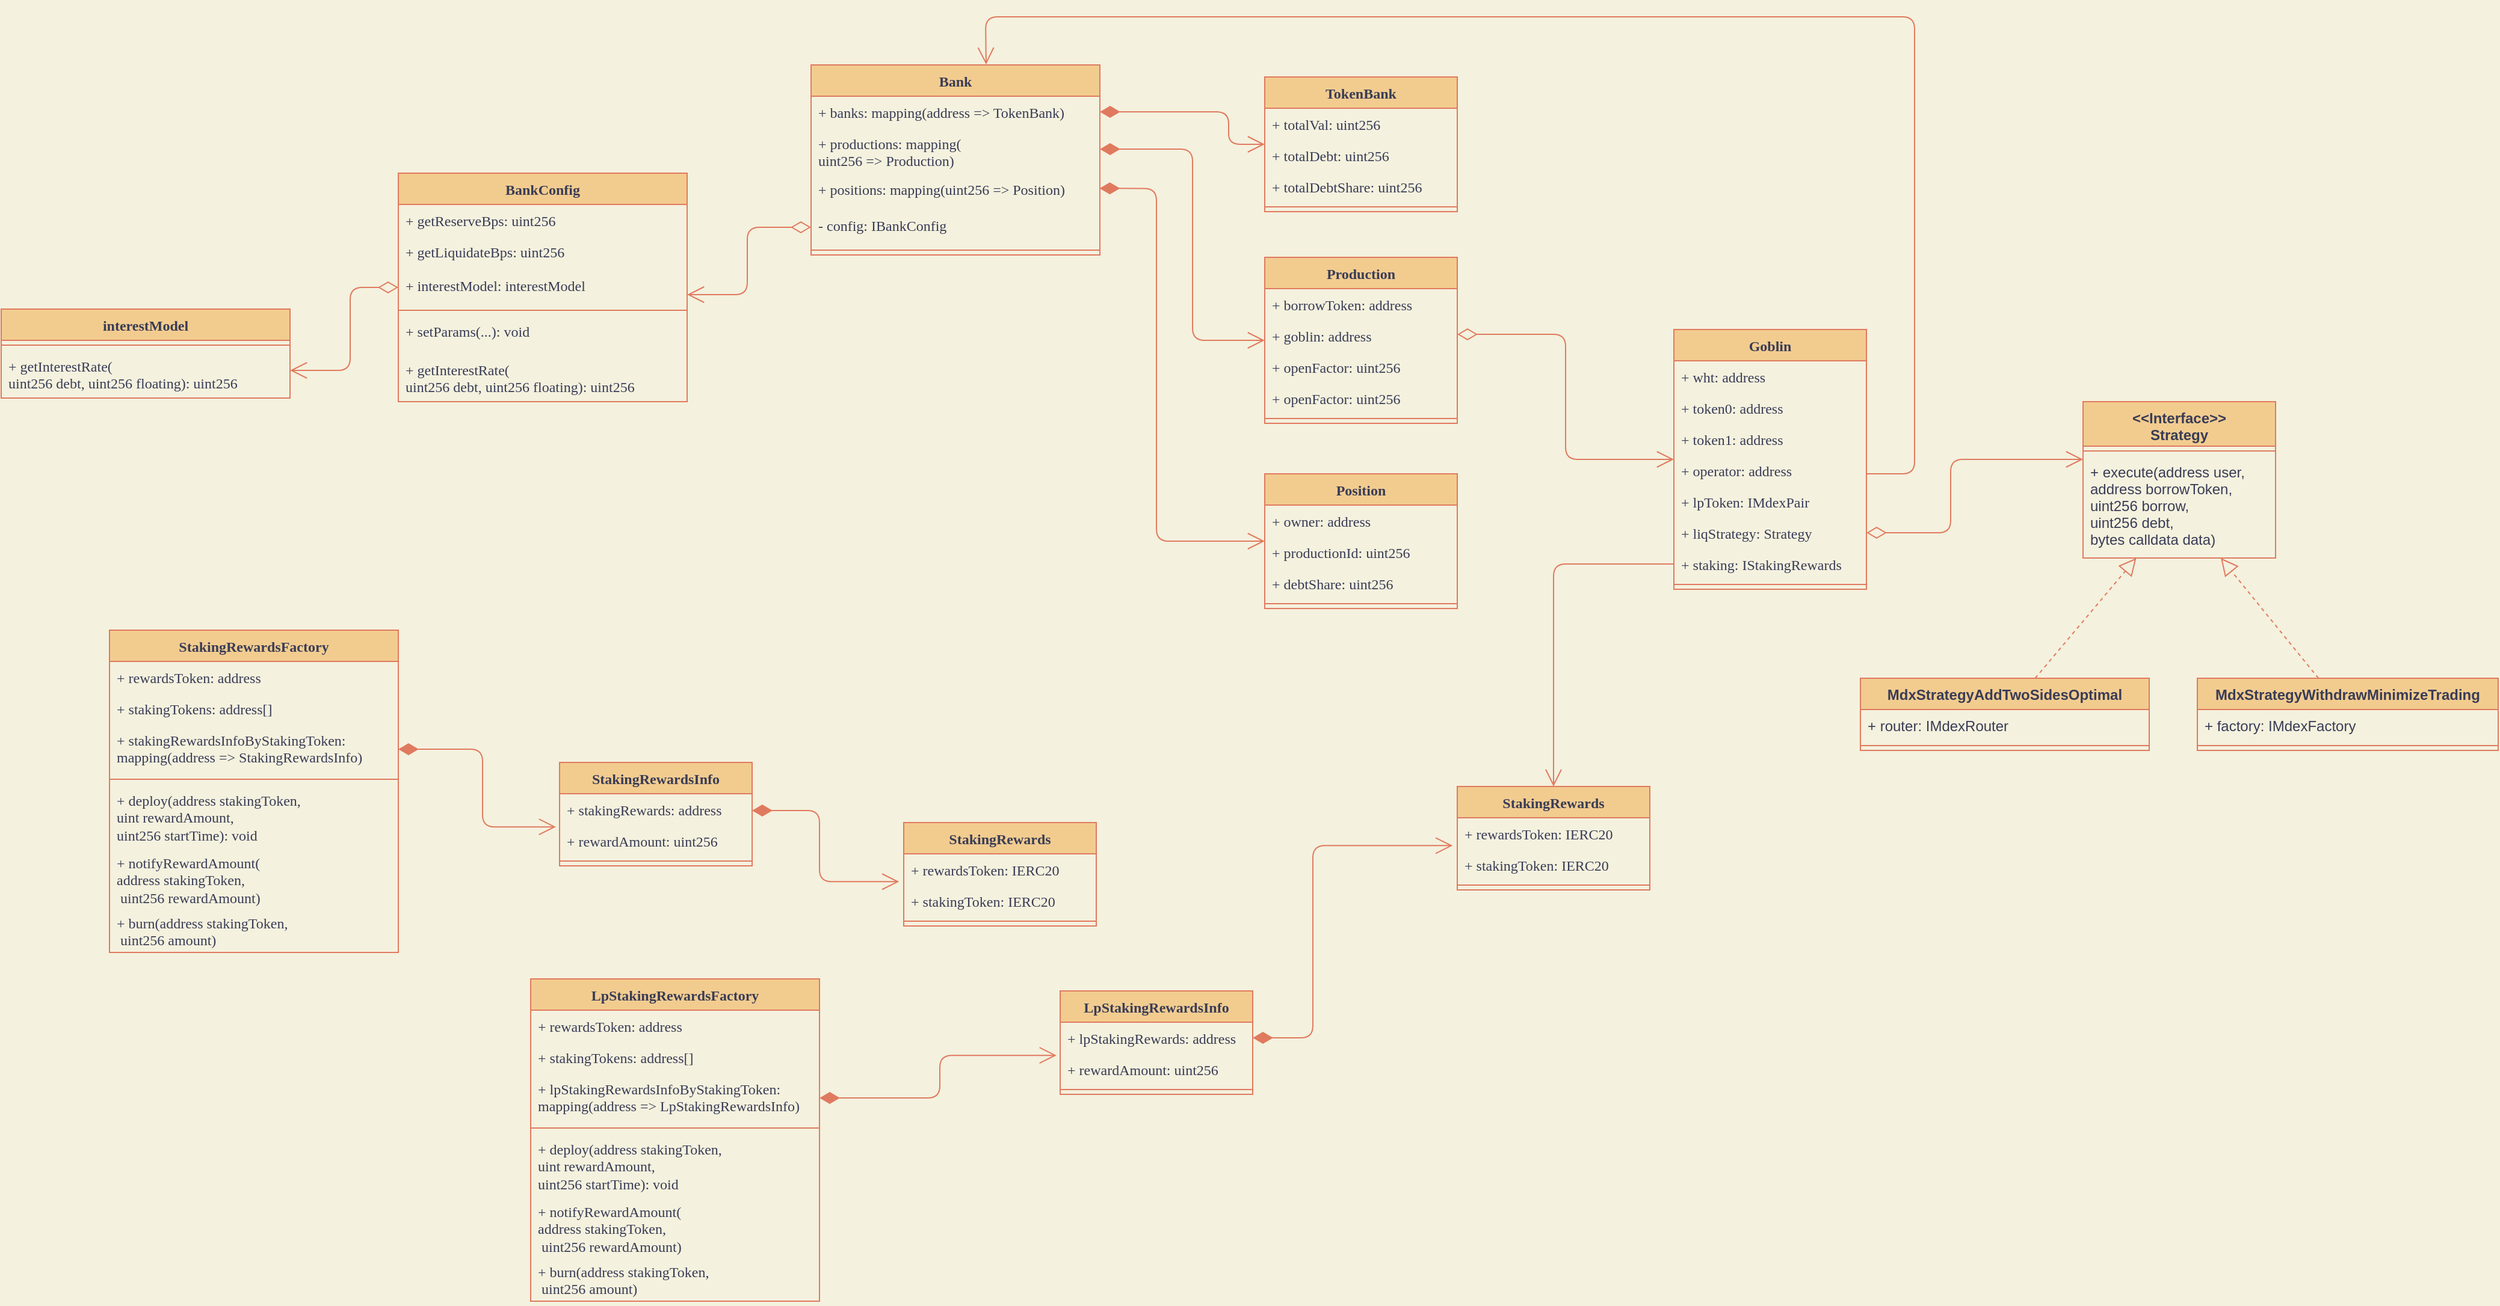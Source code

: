 <mxfile>
    <diagram id="jswmAK12UX1AshvY_wTH" name="Page-1">
        <mxGraphModel dx="1255" dy="790" grid="1" gridSize="10" guides="1" tooltips="1" connect="1" arrows="1" fold="1" page="1" pageScale="1" pageWidth="827" pageHeight="1169" background="#F4F1DE" math="0" shadow="0">
            <root>
                <mxCell id="0"/>
                <mxCell id="1" parent="0"/>
                <mxCell id="2" value="StakingRewardsFactory" style="swimlane;fontStyle=1;align=center;verticalAlign=top;childLayout=stackLayout;horizontal=1;startSize=26;horizontalStack=0;resizeParent=1;resizeParentMax=0;resizeLast=0;collapsible=1;marginBottom=0;fillColor=#F2CC8F;strokeColor=#E07A5F;fontColor=#393C56;fontFamily=Times New Roman;" parent="1" vertex="1">
                    <mxGeometry x="110" y="530" width="240" height="268" as="geometry"/>
                </mxCell>
                <mxCell id="3" value="+ rewardsToken: address" style="text;strokeColor=none;fillColor=none;align=left;verticalAlign=top;spacingLeft=4;spacingRight=4;overflow=hidden;rotatable=0;points=[[0,0.5],[1,0.5]];portConstraint=eastwest;fontColor=#393C56;fontFamily=Times New Roman;" parent="2" vertex="1">
                    <mxGeometry y="26" width="240" height="26" as="geometry"/>
                </mxCell>
                <mxCell id="6" value="+ stakingTokens: address[]" style="text;strokeColor=none;fillColor=none;align=left;verticalAlign=top;spacingLeft=4;spacingRight=4;overflow=hidden;rotatable=0;points=[[0,0.5],[1,0.5]];portConstraint=eastwest;fontColor=#393C56;fontFamily=Times New Roman;" parent="2" vertex="1">
                    <mxGeometry y="52" width="240" height="26" as="geometry"/>
                </mxCell>
                <mxCell id="12" value="+ stakingRewardsInfoByStakingToken: &#10;mapping(address =&gt; StakingRewardsInfo)" style="text;strokeColor=none;fillColor=none;align=left;verticalAlign=top;spacingLeft=4;spacingRight=4;overflow=hidden;rotatable=0;points=[[0,0.5],[1,0.5]];portConstraint=eastwest;fontColor=#393C56;fontFamily=Times New Roman;" parent="2" vertex="1">
                    <mxGeometry y="78" width="240" height="42" as="geometry"/>
                </mxCell>
                <mxCell id="4" value="" style="line;strokeWidth=1;fillColor=none;align=left;verticalAlign=middle;spacingTop=-1;spacingLeft=3;spacingRight=3;rotatable=0;labelPosition=right;points=[];portConstraint=eastwest;strokeColor=#E07A5F;fontColor=#393C56;fontFamily=Times New Roman;labelBackgroundColor=#F4F1DE;" parent="2" vertex="1">
                    <mxGeometry y="120" width="240" height="8" as="geometry"/>
                </mxCell>
                <mxCell id="5" value="+ deploy(address stakingToken, &lt;br&gt;uint rewardAmount, &lt;br&gt;uint256 startTime): void" style="text;strokeColor=none;fillColor=none;align=left;verticalAlign=top;spacingLeft=4;spacingRight=4;overflow=hidden;rotatable=0;points=[[0,0.5],[1,0.5]];portConstraint=eastwest;fontColor=#393C56;html=1;fontFamily=Times New Roman;" parent="2" vertex="1">
                    <mxGeometry y="128" width="240" height="52" as="geometry"/>
                </mxCell>
                <mxCell id="14" value="+ notifyRewardAmount(&lt;br&gt;address stakingToken,&lt;br&gt;&amp;nbsp;uint256 rewardAmount)" style="text;strokeColor=none;fillColor=none;align=left;verticalAlign=top;spacingLeft=4;spacingRight=4;overflow=hidden;rotatable=0;points=[[0,0.5],[1,0.5]];portConstraint=eastwest;fontColor=#393C56;html=1;fontFamily=Times New Roman;" parent="2" vertex="1">
                    <mxGeometry y="180" width="240" height="50" as="geometry"/>
                </mxCell>
                <mxCell id="20" value="+ burn(address stakingToken,&lt;br&gt;&amp;nbsp;uint256 amount)" style="text;strokeColor=none;fillColor=none;align=left;verticalAlign=top;spacingLeft=4;spacingRight=4;overflow=hidden;rotatable=0;points=[[0,0.5],[1,0.5]];portConstraint=eastwest;fontColor=#393C56;html=1;fontFamily=Times New Roman;" parent="2" vertex="1">
                    <mxGeometry y="230" width="240" height="38" as="geometry"/>
                </mxCell>
                <mxCell id="7" value="StakingRewardsInfo" style="swimlane;fontStyle=1;align=center;verticalAlign=top;childLayout=stackLayout;horizontal=1;startSize=26;horizontalStack=0;resizeParent=1;resizeParentMax=0;resizeLast=0;collapsible=1;marginBottom=0;fillColor=#F2CC8F;strokeColor=#E07A5F;fontColor=#393C56;fontFamily=Times New Roman;" parent="1" vertex="1">
                    <mxGeometry x="484" y="640" width="160" height="86" as="geometry"/>
                </mxCell>
                <mxCell id="8" value="+ stakingRewards: address" style="text;strokeColor=none;fillColor=none;align=left;verticalAlign=top;spacingLeft=4;spacingRight=4;overflow=hidden;rotatable=0;points=[[0,0.5],[1,0.5]];portConstraint=eastwest;fontColor=#393C56;labelBackgroundColor=none;fontFamily=Times New Roman;" parent="7" vertex="1">
                    <mxGeometry y="26" width="160" height="26" as="geometry"/>
                </mxCell>
                <mxCell id="9" value="+ rewardAmount: uint256" style="text;strokeColor=none;fillColor=none;align=left;verticalAlign=top;spacingLeft=4;spacingRight=4;overflow=hidden;rotatable=0;points=[[0,0.5],[1,0.5]];portConstraint=eastwest;fontColor=#393C56;fontFamily=Times New Roman;" parent="7" vertex="1">
                    <mxGeometry y="52" width="160" height="26" as="geometry"/>
                </mxCell>
                <mxCell id="10" value="" style="line;strokeWidth=1;fillColor=none;align=left;verticalAlign=middle;spacingTop=-1;spacingLeft=3;spacingRight=3;rotatable=0;labelPosition=right;points=[];portConstraint=eastwest;strokeColor=#E07A5F;fontColor=#393C56;fontFamily=Times New Roman;labelBackgroundColor=#F4F1DE;" parent="7" vertex="1">
                    <mxGeometry y="78" width="160" height="8" as="geometry"/>
                </mxCell>
                <mxCell id="13" value="" style="endArrow=open;html=1;endSize=12;startArrow=diamondThin;startSize=14;startFill=1;edgeStyle=orthogonalEdgeStyle;align=left;verticalAlign=bottom;strokeColor=#E07A5F;fillColor=#F2CC8F;fontColor=#393C56;entryX=-0.019;entryY=1.062;entryDx=0;entryDy=0;entryPerimeter=0;fontFamily=Times New Roman;labelBackgroundColor=#F4F1DE;" parent="1" source="12" target="8" edge="1">
                    <mxGeometry x="-1" y="3" relative="1" as="geometry">
                        <mxPoint x="360" y="629" as="sourcePoint"/>
                        <mxPoint x="490" y="628.66" as="targetPoint"/>
                        <Array as="points">
                            <mxPoint x="420" y="629"/>
                            <mxPoint x="420" y="694"/>
                        </Array>
                    </mxGeometry>
                </mxCell>
                <mxCell id="16" value="StakingRewards" style="swimlane;fontStyle=1;align=center;verticalAlign=top;childLayout=stackLayout;horizontal=1;startSize=26;horizontalStack=0;resizeParent=1;resizeParentMax=0;resizeLast=0;collapsible=1;marginBottom=0;fillColor=#F2CC8F;strokeColor=#E07A5F;fontColor=#393C56;fontFamily=Times New Roman;" parent="1" vertex="1">
                    <mxGeometry x="770" y="690" width="160" height="86" as="geometry"/>
                </mxCell>
                <mxCell id="17" value="+ rewardsToken: IERC20" style="text;strokeColor=none;fillColor=none;align=left;verticalAlign=top;spacingLeft=4;spacingRight=4;overflow=hidden;rotatable=0;points=[[0,0.5],[1,0.5]];portConstraint=eastwest;fontColor=#393C56;labelBackgroundColor=none;fontFamily=Times New Roman;" parent="16" vertex="1">
                    <mxGeometry y="26" width="160" height="26" as="geometry"/>
                </mxCell>
                <mxCell id="18" value="+ stakingToken: IERC20" style="text;strokeColor=none;fillColor=none;align=left;verticalAlign=top;spacingLeft=4;spacingRight=4;overflow=hidden;rotatable=0;points=[[0,0.5],[1,0.5]];portConstraint=eastwest;fontColor=#393C56;fontFamily=Times New Roman;" parent="16" vertex="1">
                    <mxGeometry y="52" width="160" height="26" as="geometry"/>
                </mxCell>
                <mxCell id="19" value="" style="line;strokeWidth=1;fillColor=none;align=left;verticalAlign=middle;spacingTop=-1;spacingLeft=3;spacingRight=3;rotatable=0;labelPosition=right;points=[];portConstraint=eastwest;strokeColor=#E07A5F;fontColor=#393C56;fontFamily=Times New Roman;labelBackgroundColor=#F4F1DE;" parent="16" vertex="1">
                    <mxGeometry y="78" width="160" height="8" as="geometry"/>
                </mxCell>
                <mxCell id="23" value="" style="endArrow=open;html=1;endSize=12;startArrow=diamondThin;startSize=14;startFill=1;edgeStyle=orthogonalEdgeStyle;align=left;verticalAlign=bottom;strokeColor=#E07A5F;fillColor=#F2CC8F;fontColor=#393C56;entryX=-0.024;entryY=0.89;entryDx=0;entryDy=0;entryPerimeter=0;fontFamily=Times New Roman;labelBackgroundColor=#F4F1DE;" parent="1" source="8" target="17" edge="1">
                    <mxGeometry x="-1" y="3" relative="1" as="geometry">
                        <mxPoint x="600" y="680" as="sourcePoint"/>
                        <mxPoint x="730.96" y="744.612" as="targetPoint"/>
                        <Array as="points">
                            <mxPoint x="700" y="680"/>
                            <mxPoint x="700" y="739"/>
                        </Array>
                    </mxGeometry>
                </mxCell>
                <mxCell id="24" value="Bank" style="swimlane;fontStyle=1;align=center;verticalAlign=top;childLayout=stackLayout;horizontal=1;startSize=26;horizontalStack=0;resizeParent=1;resizeParentMax=0;resizeLast=0;collapsible=1;marginBottom=0;fillColor=#F2CC8F;strokeColor=#E07A5F;fontColor=#393C56;fontFamily=Times New Roman;" parent="1" vertex="1">
                    <mxGeometry x="693" y="60" width="240" height="158" as="geometry"/>
                </mxCell>
                <mxCell id="25" value="+ banks: mapping(address =&gt; TokenBank)" style="text;strokeColor=none;fillColor=none;align=left;verticalAlign=top;spacingLeft=4;spacingRight=4;overflow=hidden;rotatable=0;points=[[0,0.5],[1,0.5]];portConstraint=eastwest;fontColor=#393C56;fontFamily=Times New Roman;" parent="24" vertex="1">
                    <mxGeometry y="26" width="240" height="26" as="geometry"/>
                </mxCell>
                <mxCell id="26" value="+ productions: mapping(&#10;uint256 =&gt; Production)" style="text;strokeColor=none;fillColor=none;align=left;verticalAlign=top;spacingLeft=4;spacingRight=4;overflow=hidden;rotatable=0;points=[[0,0.5],[1,0.5]];portConstraint=eastwest;fontColor=#393C56;fontFamily=Times New Roman;" parent="24" vertex="1">
                    <mxGeometry y="52" width="240" height="38" as="geometry"/>
                </mxCell>
                <mxCell id="27" value="+ positions: mapping(uint256 =&gt; Position)" style="text;strokeColor=none;fillColor=none;align=left;verticalAlign=top;spacingLeft=4;spacingRight=4;overflow=hidden;rotatable=0;points=[[0,0.5],[1,0.5]];portConstraint=eastwest;fontColor=#393C56;fontFamily=Times New Roman;" parent="24" vertex="1">
                    <mxGeometry y="90" width="240" height="30" as="geometry"/>
                </mxCell>
                <mxCell id="57" value="- config: IBankConfig" style="text;strokeColor=none;fillColor=none;align=left;verticalAlign=top;spacingLeft=4;spacingRight=4;overflow=hidden;rotatable=0;points=[[0,0.5],[1,0.5]];portConstraint=eastwest;fontColor=#393C56;fontFamily=Times New Roman;" parent="24" vertex="1">
                    <mxGeometry y="120" width="240" height="30" as="geometry"/>
                </mxCell>
                <mxCell id="28" value="" style="line;strokeWidth=1;fillColor=none;align=left;verticalAlign=middle;spacingTop=-1;spacingLeft=3;spacingRight=3;rotatable=0;labelPosition=right;points=[];portConstraint=eastwest;strokeColor=#E07A5F;fontColor=#393C56;fontFamily=Times New Roman;labelBackgroundColor=#F4F1DE;" parent="24" vertex="1">
                    <mxGeometry y="150" width="240" height="8" as="geometry"/>
                </mxCell>
                <mxCell id="32" value="TokenBank" style="swimlane;fontStyle=1;align=center;verticalAlign=top;childLayout=stackLayout;horizontal=1;startSize=26;horizontalStack=0;resizeParent=1;resizeParentMax=0;resizeLast=0;collapsible=1;marginBottom=0;fillColor=#F2CC8F;strokeColor=#E07A5F;fontColor=#393C56;fontFamily=Times New Roman;" parent="1" vertex="1">
                    <mxGeometry x="1070" y="70.0" width="160" height="112" as="geometry"/>
                </mxCell>
                <mxCell id="33" value="+ totalVal: uint256" style="text;strokeColor=none;fillColor=none;align=left;verticalAlign=top;spacingLeft=4;spacingRight=4;overflow=hidden;rotatable=0;points=[[0,0.5],[1,0.5]];portConstraint=eastwest;fontColor=#393C56;labelBackgroundColor=none;fontFamily=Times New Roman;" parent="32" vertex="1">
                    <mxGeometry y="26" width="160" height="26" as="geometry"/>
                </mxCell>
                <mxCell id="34" value="+ totalDebt: uint256" style="text;strokeColor=none;fillColor=none;align=left;verticalAlign=top;spacingLeft=4;spacingRight=4;overflow=hidden;rotatable=0;points=[[0,0.5],[1,0.5]];portConstraint=eastwest;fontColor=#393C56;fontFamily=Times New Roman;" parent="32" vertex="1">
                    <mxGeometry y="52" width="160" height="26" as="geometry"/>
                </mxCell>
                <mxCell id="37" value="+ totalDebtShare: uint256" style="text;strokeColor=none;fillColor=none;align=left;verticalAlign=top;spacingLeft=4;spacingRight=4;overflow=hidden;rotatable=0;points=[[0,0.5],[1,0.5]];portConstraint=eastwest;fontColor=#393C56;fontFamily=Times New Roman;" parent="32" vertex="1">
                    <mxGeometry y="78" width="160" height="26" as="geometry"/>
                </mxCell>
                <mxCell id="35" value="" style="line;strokeWidth=1;fillColor=none;align=left;verticalAlign=middle;spacingTop=-1;spacingLeft=3;spacingRight=3;rotatable=0;labelPosition=right;points=[];portConstraint=eastwest;strokeColor=#E07A5F;fontColor=#393C56;fontFamily=Times New Roman;labelBackgroundColor=#F4F1DE;" parent="32" vertex="1">
                    <mxGeometry y="104" width="160" height="8" as="geometry"/>
                </mxCell>
                <mxCell id="36" value="" style="endArrow=open;html=1;endSize=12;startArrow=diamondThin;startSize=14;startFill=1;edgeStyle=orthogonalEdgeStyle;align=left;verticalAlign=bottom;strokeColor=#E07A5F;fillColor=#F2CC8F;fontColor=#393C56;fontFamily=Times New Roman;labelBackgroundColor=#F4F1DE;" parent="1" source="25" target="32" edge="1">
                    <mxGeometry x="-1" y="3" relative="1" as="geometry">
                        <mxPoint x="933" y="100.004" as="sourcePoint"/>
                        <mxPoint x="989" y="130" as="targetPoint"/>
                        <Array as="points">
                            <mxPoint x="1040" y="99"/>
                            <mxPoint x="1040" y="126"/>
                        </Array>
                    </mxGeometry>
                </mxCell>
                <mxCell id="43" value="Production" style="swimlane;fontStyle=1;align=center;verticalAlign=top;childLayout=stackLayout;horizontal=1;startSize=26;horizontalStack=0;resizeParent=1;resizeParentMax=0;resizeLast=0;collapsible=1;marginBottom=0;fillColor=#F2CC8F;strokeColor=#E07A5F;fontColor=#393C56;fontFamily=Times New Roman;" parent="1" vertex="1">
                    <mxGeometry x="1070" y="220.0" width="160" height="138" as="geometry"/>
                </mxCell>
                <mxCell id="44" value="+ borrowToken: address" style="text;strokeColor=none;fillColor=none;align=left;verticalAlign=top;spacingLeft=4;spacingRight=4;overflow=hidden;rotatable=0;points=[[0,0.5],[1,0.5]];portConstraint=eastwest;fontColor=#393C56;labelBackgroundColor=none;fontFamily=Times New Roman;" parent="43" vertex="1">
                    <mxGeometry y="26" width="160" height="26" as="geometry"/>
                </mxCell>
                <mxCell id="45" value="+ goblin: address" style="text;strokeColor=none;fillColor=none;align=left;verticalAlign=top;spacingLeft=4;spacingRight=4;overflow=hidden;rotatable=0;points=[[0,0.5],[1,0.5]];portConstraint=eastwest;fontColor=#393C56;fontFamily=Times New Roman;" parent="43" vertex="1">
                    <mxGeometry y="52" width="160" height="26" as="geometry"/>
                </mxCell>
                <mxCell id="46" value="+ openFactor: uint256" style="text;strokeColor=none;fillColor=none;align=left;verticalAlign=top;spacingLeft=4;spacingRight=4;overflow=hidden;rotatable=0;points=[[0,0.5],[1,0.5]];portConstraint=eastwest;fontColor=#393C56;fontFamily=Times New Roman;" parent="43" vertex="1">
                    <mxGeometry y="78" width="160" height="26" as="geometry"/>
                </mxCell>
                <mxCell id="49" value="+ openFactor: uint256" style="text;strokeColor=none;fillColor=none;align=left;verticalAlign=top;spacingLeft=4;spacingRight=4;overflow=hidden;rotatable=0;points=[[0,0.5],[1,0.5]];portConstraint=eastwest;fontColor=#393C56;fontFamily=Times New Roman;" parent="43" vertex="1">
                    <mxGeometry y="104" width="160" height="26" as="geometry"/>
                </mxCell>
                <mxCell id="47" value="" style="line;strokeWidth=1;fillColor=none;align=left;verticalAlign=middle;spacingTop=-1;spacingLeft=3;spacingRight=3;rotatable=0;labelPosition=right;points=[];portConstraint=eastwest;strokeColor=#E07A5F;fontColor=#393C56;fontFamily=Times New Roman;labelBackgroundColor=#F4F1DE;" parent="43" vertex="1">
                    <mxGeometry y="130" width="160" height="8" as="geometry"/>
                </mxCell>
                <mxCell id="48" value="" style="endArrow=open;html=1;endSize=12;startArrow=diamondThin;startSize=14;startFill=1;edgeStyle=orthogonalEdgeStyle;align=left;verticalAlign=bottom;strokeColor=#E07A5F;fillColor=#F2CC8F;fontColor=#393C56;fontFamily=Times New Roman;labelBackgroundColor=#F4F1DE;" parent="1" source="26" target="43" edge="1">
                    <mxGeometry x="-1" y="3" relative="1" as="geometry">
                        <mxPoint x="937" y="130" as="sourcePoint"/>
                        <mxPoint x="993" y="210" as="targetPoint"/>
                        <Array as="points">
                            <mxPoint x="1010" y="130"/>
                            <mxPoint x="1010" y="289"/>
                        </Array>
                    </mxGeometry>
                </mxCell>
                <mxCell id="50" value="Position" style="swimlane;fontStyle=1;align=center;verticalAlign=top;childLayout=stackLayout;horizontal=1;startSize=26;horizontalStack=0;resizeParent=1;resizeParentMax=0;resizeLast=0;collapsible=1;marginBottom=0;fillColor=#F2CC8F;strokeColor=#E07A5F;fontColor=#393C56;fontFamily=Times New Roman;" parent="1" vertex="1">
                    <mxGeometry x="1070" y="400" width="160" height="112" as="geometry"/>
                </mxCell>
                <mxCell id="51" value="+ owner: address" style="text;strokeColor=none;fillColor=none;align=left;verticalAlign=top;spacingLeft=4;spacingRight=4;overflow=hidden;rotatable=0;points=[[0,0.5],[1,0.5]];portConstraint=eastwest;fontColor=#393C56;labelBackgroundColor=none;fontFamily=Times New Roman;" parent="50" vertex="1">
                    <mxGeometry y="26" width="160" height="26" as="geometry"/>
                </mxCell>
                <mxCell id="52" value="+ productionId: uint256" style="text;strokeColor=none;fillColor=none;align=left;verticalAlign=top;spacingLeft=4;spacingRight=4;overflow=hidden;rotatable=0;points=[[0,0.5],[1,0.5]];portConstraint=eastwest;fontColor=#393C56;fontFamily=Times New Roman;" parent="50" vertex="1">
                    <mxGeometry y="52" width="160" height="26" as="geometry"/>
                </mxCell>
                <mxCell id="53" value="+ debtShare: uint256" style="text;strokeColor=none;fillColor=none;align=left;verticalAlign=top;spacingLeft=4;spacingRight=4;overflow=hidden;rotatable=0;points=[[0,0.5],[1,0.5]];portConstraint=eastwest;fontColor=#393C56;fontFamily=Times New Roman;" parent="50" vertex="1">
                    <mxGeometry y="78" width="160" height="26" as="geometry"/>
                </mxCell>
                <mxCell id="55" value="" style="line;strokeWidth=1;fillColor=none;align=left;verticalAlign=middle;spacingTop=-1;spacingLeft=3;spacingRight=3;rotatable=0;labelPosition=right;points=[];portConstraint=eastwest;strokeColor=#E07A5F;fontColor=#393C56;fontFamily=Times New Roman;labelBackgroundColor=#F4F1DE;" parent="50" vertex="1">
                    <mxGeometry y="104" width="160" height="8" as="geometry"/>
                </mxCell>
                <mxCell id="56" value="" style="endArrow=open;html=1;endSize=12;startArrow=diamondThin;startSize=14;startFill=1;edgeStyle=orthogonalEdgeStyle;align=left;verticalAlign=bottom;strokeColor=#E07A5F;fillColor=#F2CC8F;fontColor=#393C56;exitX=0.999;exitY=0.422;exitDx=0;exitDy=0;exitPerimeter=0;fontFamily=Times New Roman;labelBackgroundColor=#F4F1DE;" parent="1" source="27" target="50" edge="1">
                    <mxGeometry x="-1" y="3" relative="1" as="geometry">
                        <mxPoint x="950" y="160" as="sourcePoint"/>
                        <mxPoint x="1020" y="440" as="targetPoint"/>
                        <Array as="points">
                            <mxPoint x="980" y="163"/>
                            <mxPoint x="980" y="456"/>
                        </Array>
                    </mxGeometry>
                </mxCell>
                <mxCell id="58" value="BankConfig" style="swimlane;fontStyle=1;align=center;verticalAlign=top;childLayout=stackLayout;horizontal=1;startSize=26;horizontalStack=0;resizeParent=1;resizeParentMax=0;resizeLast=0;collapsible=1;marginBottom=0;fillColor=#F2CC8F;strokeColor=#E07A5F;fontColor=#393C56;fontFamily=Times New Roman;" parent="1" vertex="1">
                    <mxGeometry x="350" y="150" width="240" height="190" as="geometry"/>
                </mxCell>
                <mxCell id="59" value="+ getReserveBps: uint256" style="text;strokeColor=none;fillColor=none;align=left;verticalAlign=top;spacingLeft=4;spacingRight=4;overflow=hidden;rotatable=0;points=[[0,0.5],[1,0.5]];portConstraint=eastwest;fontColor=#393C56;fontFamily=Times New Roman;" parent="58" vertex="1">
                    <mxGeometry y="26" width="240" height="26" as="geometry"/>
                </mxCell>
                <mxCell id="60" value="+ getLiquidateBps: uint256" style="text;strokeColor=none;fillColor=none;align=left;verticalAlign=top;spacingLeft=4;spacingRight=4;overflow=hidden;rotatable=0;points=[[0,0.5],[1,0.5]];portConstraint=eastwest;fontColor=#393C56;fontFamily=Times New Roman;" parent="58" vertex="1">
                    <mxGeometry y="52" width="240" height="28" as="geometry"/>
                </mxCell>
                <mxCell id="61" value="+ interestModel: interestModel" style="text;strokeColor=none;fillColor=none;align=left;verticalAlign=top;spacingLeft=4;spacingRight=4;overflow=hidden;rotatable=0;points=[[0,0.5],[1,0.5]];portConstraint=eastwest;fontColor=#393C56;fontFamily=Times New Roman;" parent="58" vertex="1">
                    <mxGeometry y="80" width="240" height="30" as="geometry"/>
                </mxCell>
                <mxCell id="63" value="" style="line;strokeWidth=1;fillColor=none;align=left;verticalAlign=middle;spacingTop=-1;spacingLeft=3;spacingRight=3;rotatable=0;labelPosition=right;points=[];portConstraint=eastwest;strokeColor=#E07A5F;fontColor=#393C56;fontFamily=Times New Roman;labelBackgroundColor=#F4F1DE;" parent="58" vertex="1">
                    <mxGeometry y="110" width="240" height="8" as="geometry"/>
                </mxCell>
                <mxCell id="64" value="+ setParams(...): void" style="text;strokeColor=none;fillColor=none;align=left;verticalAlign=top;spacingLeft=4;spacingRight=4;overflow=hidden;rotatable=0;points=[[0,0.5],[1,0.5]];portConstraint=eastwest;fontColor=#393C56;html=1;fontFamily=Times New Roman;" parent="58" vertex="1">
                    <mxGeometry y="118" width="240" height="32" as="geometry"/>
                </mxCell>
                <mxCell id="65" value="+ getInterestRate(&lt;br&gt;uint256 debt, uint256 floating): uint256" style="text;strokeColor=none;fillColor=none;align=left;verticalAlign=top;spacingLeft=4;spacingRight=4;overflow=hidden;rotatable=0;points=[[0,0.5],[1,0.5]];portConstraint=eastwest;fontColor=#393C56;html=1;fontFamily=Times New Roman;" parent="58" vertex="1">
                    <mxGeometry y="150" width="240" height="40" as="geometry"/>
                </mxCell>
                <mxCell id="67" value="interestModel" style="swimlane;fontStyle=1;align=center;verticalAlign=top;childLayout=stackLayout;horizontal=1;startSize=26;horizontalStack=0;resizeParent=1;resizeParentMax=0;resizeLast=0;collapsible=1;marginBottom=0;fillColor=#F2CC8F;strokeColor=#E07A5F;fontColor=#393C56;fontFamily=Times New Roman;" parent="1" vertex="1">
                    <mxGeometry x="20" y="263" width="240" height="74" as="geometry"/>
                </mxCell>
                <mxCell id="72" value="" style="line;strokeWidth=1;fillColor=none;align=left;verticalAlign=middle;spacingTop=-1;spacingLeft=3;spacingRight=3;rotatable=0;labelPosition=right;points=[];portConstraint=eastwest;strokeColor=#E07A5F;fontColor=#393C56;fontFamily=Times New Roman;labelBackgroundColor=#F4F1DE;" parent="67" vertex="1">
                    <mxGeometry y="26" width="240" height="8" as="geometry"/>
                </mxCell>
                <mxCell id="74" value="+ getInterestRate(&lt;br&gt;uint256 debt, uint256 floating): uint256" style="text;strokeColor=none;fillColor=none;align=left;verticalAlign=top;spacingLeft=4;spacingRight=4;overflow=hidden;rotatable=0;points=[[0,0.5],[1,0.5]];portConstraint=eastwest;fontColor=#393C56;html=1;fontFamily=Times New Roman;" parent="67" vertex="1">
                    <mxGeometry y="34" width="240" height="40" as="geometry"/>
                </mxCell>
                <mxCell id="77" value="" style="endArrow=open;html=1;endSize=12;startArrow=diamondThin;startSize=14;startFill=0;edgeStyle=orthogonalEdgeStyle;align=left;verticalAlign=bottom;strokeColor=#E07A5F;fontColor=#393C56;fontFamily=Times New Roman;labelBackgroundColor=#F4F1DE;" parent="1" edge="1">
                    <mxGeometry x="-1" y="3" relative="1" as="geometry">
                        <mxPoint x="350" y="245" as="sourcePoint"/>
                        <mxPoint x="260" y="314" as="targetPoint"/>
                        <Array as="points">
                            <mxPoint x="310" y="245"/>
                            <mxPoint x="310" y="314"/>
                        </Array>
                    </mxGeometry>
                </mxCell>
                <mxCell id="78" value="" style="endArrow=open;html=1;endSize=12;startArrow=diamondThin;startSize=14;startFill=0;edgeStyle=orthogonalEdgeStyle;align=left;verticalAlign=bottom;strokeColor=#E07A5F;fontColor=#393C56;fontFamily=Times New Roman;labelBackgroundColor=#F4F1DE;" parent="1" source="57" edge="1">
                    <mxGeometry x="-1" y="3" relative="1" as="geometry">
                        <mxPoint x="680" y="182" as="sourcePoint"/>
                        <mxPoint x="590" y="251" as="targetPoint"/>
                        <Array as="points">
                            <mxPoint x="640" y="195"/>
                            <mxPoint x="640" y="251"/>
                        </Array>
                    </mxGeometry>
                </mxCell>
                <mxCell id="82" value="" style="endArrow=open;html=1;endSize=12;startArrow=diamondThin;startSize=14;startFill=0;edgeStyle=orthogonalEdgeStyle;align=left;verticalAlign=bottom;strokeColor=#E07A5F;fontColor=#393C56;fontFamily=Times New Roman;labelBackgroundColor=#F4F1DE;" parent="1" source="45" target="83" edge="1">
                    <mxGeometry x="-1" y="3" relative="1" as="geometry">
                        <mxPoint x="1230" y="283.97" as="sourcePoint"/>
                        <mxPoint x="1320" y="360" as="targetPoint"/>
                        <Array as="points">
                            <mxPoint x="1320" y="284"/>
                            <mxPoint x="1320" y="388"/>
                        </Array>
                    </mxGeometry>
                </mxCell>
                <mxCell id="83" value="Goblin" style="swimlane;fontStyle=1;align=center;verticalAlign=top;childLayout=stackLayout;horizontal=1;startSize=26;horizontalStack=0;resizeParent=1;resizeParentMax=0;resizeLast=0;collapsible=1;marginBottom=0;fillColor=#F2CC8F;strokeColor=#E07A5F;fontColor=#393C56;fontFamily=Times New Roman;" parent="1" vertex="1">
                    <mxGeometry x="1410" y="280" width="160" height="216" as="geometry"/>
                </mxCell>
                <mxCell id="84" value="+ wht: address" style="text;strokeColor=none;fillColor=none;align=left;verticalAlign=top;spacingLeft=4;spacingRight=4;overflow=hidden;rotatable=0;points=[[0,0.5],[1,0.5]];portConstraint=eastwest;fontColor=#393C56;labelBackgroundColor=none;fontFamily=Times New Roman;" parent="83" vertex="1">
                    <mxGeometry y="26" width="160" height="26" as="geometry"/>
                </mxCell>
                <mxCell id="85" value="+ token0: address" style="text;strokeColor=none;fillColor=none;align=left;verticalAlign=top;spacingLeft=4;spacingRight=4;overflow=hidden;rotatable=0;points=[[0,0.5],[1,0.5]];portConstraint=eastwest;fontColor=#393C56;fontFamily=Times New Roman;" parent="83" vertex="1">
                    <mxGeometry y="52" width="160" height="26" as="geometry"/>
                </mxCell>
                <mxCell id="86" value="+ token1: address" style="text;strokeColor=none;fillColor=none;align=left;verticalAlign=top;spacingLeft=4;spacingRight=4;overflow=hidden;rotatable=0;points=[[0,0.5],[1,0.5]];portConstraint=eastwest;fontColor=#393C56;fontFamily=Times New Roman;" parent="83" vertex="1">
                    <mxGeometry y="78" width="160" height="26" as="geometry"/>
                </mxCell>
                <mxCell id="87" value="+ operator: address" style="text;strokeColor=none;fillColor=none;align=left;verticalAlign=top;spacingLeft=4;spacingRight=4;overflow=hidden;rotatable=0;points=[[0,0.5],[1,0.5]];portConstraint=eastwest;fontColor=#393C56;fontFamily=Times New Roman;" parent="83" vertex="1">
                    <mxGeometry y="104" width="160" height="26" as="geometry"/>
                </mxCell>
                <mxCell id="89" value="+ lpToken: IMdexPair" style="text;strokeColor=none;fillColor=none;align=left;verticalAlign=top;spacingLeft=4;spacingRight=4;overflow=hidden;rotatable=0;points=[[0,0.5],[1,0.5]];portConstraint=eastwest;fontColor=#393C56;fontFamily=Times New Roman;" parent="83" vertex="1">
                    <mxGeometry y="130" width="160" height="26" as="geometry"/>
                </mxCell>
                <mxCell id="90" value="+ liqStrategy: Strategy" style="text;strokeColor=none;fillColor=none;align=left;verticalAlign=top;spacingLeft=4;spacingRight=4;overflow=hidden;rotatable=0;points=[[0,0.5],[1,0.5]];portConstraint=eastwest;fontColor=#393C56;fontFamily=Times New Roman;" parent="83" vertex="1">
                    <mxGeometry y="156" width="160" height="26" as="geometry"/>
                </mxCell>
                <mxCell id="91" value="+ staking: IStakingRewards" style="text;strokeColor=none;fillColor=none;align=left;verticalAlign=top;spacingLeft=4;spacingRight=4;overflow=hidden;rotatable=0;points=[[0,0.5],[1,0.5]];portConstraint=eastwest;fontColor=#393C56;fontFamily=Times New Roman;" parent="83" vertex="1">
                    <mxGeometry y="182" width="160" height="26" as="geometry"/>
                </mxCell>
                <mxCell id="88" value="" style="line;strokeWidth=1;fillColor=none;align=left;verticalAlign=middle;spacingTop=-1;spacingLeft=3;spacingRight=3;rotatable=0;labelPosition=right;points=[];portConstraint=eastwest;strokeColor=#E07A5F;fontColor=#393C56;fontFamily=Times New Roman;labelBackgroundColor=#F4F1DE;" parent="83" vertex="1">
                    <mxGeometry y="208" width="160" height="8" as="geometry"/>
                </mxCell>
                <mxCell id="92" value="" style="endArrow=open;endFill=1;endSize=12;html=1;strokeColor=#E07A5F;fillColor=#F2CC8F;fontColor=#393C56;entryX=0.606;entryY=-0.002;entryDx=0;entryDy=0;entryPerimeter=0;exitX=1;exitY=0.615;exitDx=0;exitDy=0;exitPerimeter=0;fontFamily=Times New Roman;labelBackgroundColor=#F4F1DE;" parent="1" source="87" target="24" edge="1">
                    <mxGeometry width="160" relative="1" as="geometry">
                        <mxPoint x="1520" y="400" as="sourcePoint"/>
                        <mxPoint x="900" y="30" as="targetPoint"/>
                        <Array as="points">
                            <mxPoint x="1610" y="400"/>
                            <mxPoint x="1610" y="20"/>
                            <mxPoint x="1240" y="20"/>
                            <mxPoint x="838" y="20"/>
                        </Array>
                    </mxGeometry>
                </mxCell>
                <mxCell id="97" value="LpStakingRewardsFactory" style="swimlane;fontStyle=1;align=center;verticalAlign=top;childLayout=stackLayout;horizontal=1;startSize=26;horizontalStack=0;resizeParent=1;resizeParentMax=0;resizeLast=0;collapsible=1;marginBottom=0;fillColor=#F2CC8F;strokeColor=#E07A5F;fontColor=#393C56;fontFamily=Times New Roman;" parent="1" vertex="1">
                    <mxGeometry x="460" y="820" width="240" height="268" as="geometry"/>
                </mxCell>
                <mxCell id="98" value="+ rewardsToken: address" style="text;strokeColor=none;fillColor=none;align=left;verticalAlign=top;spacingLeft=4;spacingRight=4;overflow=hidden;rotatable=0;points=[[0,0.5],[1,0.5]];portConstraint=eastwest;fontColor=#393C56;fontFamily=Times New Roman;" parent="97" vertex="1">
                    <mxGeometry y="26" width="240" height="26" as="geometry"/>
                </mxCell>
                <mxCell id="99" value="+ stakingTokens: address[]" style="text;strokeColor=none;fillColor=none;align=left;verticalAlign=top;spacingLeft=4;spacingRight=4;overflow=hidden;rotatable=0;points=[[0,0.5],[1,0.5]];portConstraint=eastwest;fontColor=#393C56;fontFamily=Times New Roman;" parent="97" vertex="1">
                    <mxGeometry y="52" width="240" height="26" as="geometry"/>
                </mxCell>
                <mxCell id="100" value="+ lpStakingRewardsInfoByStakingToken: &#10;mapping(address =&gt; LpStakingRewardsInfo)" style="text;strokeColor=none;fillColor=none;align=left;verticalAlign=top;spacingLeft=4;spacingRight=4;overflow=hidden;rotatable=0;points=[[0,0.5],[1,0.5]];portConstraint=eastwest;fontColor=#393C56;fontFamily=Times New Roman;" parent="97" vertex="1">
                    <mxGeometry y="78" width="240" height="42" as="geometry"/>
                </mxCell>
                <mxCell id="101" value="" style="line;strokeWidth=1;fillColor=none;align=left;verticalAlign=middle;spacingTop=-1;spacingLeft=3;spacingRight=3;rotatable=0;labelPosition=right;points=[];portConstraint=eastwest;strokeColor=#E07A5F;fontColor=#393C56;fontFamily=Times New Roman;labelBackgroundColor=#F4F1DE;" parent="97" vertex="1">
                    <mxGeometry y="120" width="240" height="8" as="geometry"/>
                </mxCell>
                <mxCell id="102" value="+ deploy(address stakingToken, &lt;br&gt;uint rewardAmount, &lt;br&gt;uint256 startTime): void" style="text;strokeColor=none;fillColor=none;align=left;verticalAlign=top;spacingLeft=4;spacingRight=4;overflow=hidden;rotatable=0;points=[[0,0.5],[1,0.5]];portConstraint=eastwest;fontColor=#393C56;html=1;fontFamily=Times New Roman;" parent="97" vertex="1">
                    <mxGeometry y="128" width="240" height="52" as="geometry"/>
                </mxCell>
                <mxCell id="103" value="+ notifyRewardAmount(&lt;br&gt;address stakingToken,&lt;br&gt;&amp;nbsp;uint256 rewardAmount)" style="text;strokeColor=none;fillColor=none;align=left;verticalAlign=top;spacingLeft=4;spacingRight=4;overflow=hidden;rotatable=0;points=[[0,0.5],[1,0.5]];portConstraint=eastwest;fontColor=#393C56;html=1;fontFamily=Times New Roman;" parent="97" vertex="1">
                    <mxGeometry y="180" width="240" height="50" as="geometry"/>
                </mxCell>
                <mxCell id="104" value="+ burn(address stakingToken,&lt;br&gt;&amp;nbsp;uint256 amount)" style="text;strokeColor=none;fillColor=none;align=left;verticalAlign=top;spacingLeft=4;spacingRight=4;overflow=hidden;rotatable=0;points=[[0,0.5],[1,0.5]];portConstraint=eastwest;fontColor=#393C56;html=1;fontFamily=Times New Roman;" parent="97" vertex="1">
                    <mxGeometry y="230" width="240" height="38" as="geometry"/>
                </mxCell>
                <mxCell id="105" value="LpStakingRewardsInfo" style="swimlane;fontStyle=1;align=center;verticalAlign=top;childLayout=stackLayout;horizontal=1;startSize=26;horizontalStack=0;resizeParent=1;resizeParentMax=0;resizeLast=0;collapsible=1;marginBottom=0;fillColor=#F2CC8F;strokeColor=#E07A5F;fontColor=#393C56;fontFamily=Times New Roman;" parent="1" vertex="1">
                    <mxGeometry x="900" y="830" width="160" height="86" as="geometry"/>
                </mxCell>
                <mxCell id="106" value="+ lpStakingRewards: address" style="text;strokeColor=none;fillColor=none;align=left;verticalAlign=top;spacingLeft=4;spacingRight=4;overflow=hidden;rotatable=0;points=[[0,0.5],[1,0.5]];portConstraint=eastwest;fontColor=#393C56;labelBackgroundColor=none;fontFamily=Times New Roman;" parent="105" vertex="1">
                    <mxGeometry y="26" width="160" height="26" as="geometry"/>
                </mxCell>
                <mxCell id="107" value="+ rewardAmount: uint256" style="text;strokeColor=none;fillColor=none;align=left;verticalAlign=top;spacingLeft=4;spacingRight=4;overflow=hidden;rotatable=0;points=[[0,0.5],[1,0.5]];portConstraint=eastwest;fontColor=#393C56;fontFamily=Times New Roman;" parent="105" vertex="1">
                    <mxGeometry y="52" width="160" height="26" as="geometry"/>
                </mxCell>
                <mxCell id="108" value="" style="line;strokeWidth=1;fillColor=none;align=left;verticalAlign=middle;spacingTop=-1;spacingLeft=3;spacingRight=3;rotatable=0;labelPosition=right;points=[];portConstraint=eastwest;strokeColor=#E07A5F;fontColor=#393C56;fontFamily=Times New Roman;labelBackgroundColor=#F4F1DE;" parent="105" vertex="1">
                    <mxGeometry y="78" width="160" height="8" as="geometry"/>
                </mxCell>
                <mxCell id="109" value="" style="endArrow=open;html=1;endSize=12;startArrow=diamondThin;startSize=14;startFill=1;edgeStyle=orthogonalEdgeStyle;align=left;verticalAlign=bottom;strokeColor=#E07A5F;fillColor=#F2CC8F;fontColor=#393C56;entryX=-0.019;entryY=1.062;entryDx=0;entryDy=0;entryPerimeter=0;fontFamily=Times New Roman;labelBackgroundColor=#F4F1DE;" parent="1" source="100" target="106" edge="1">
                    <mxGeometry x="-1" y="3" relative="1" as="geometry">
                        <mxPoint x="710" y="919" as="sourcePoint"/>
                        <mxPoint x="840" y="918.66" as="targetPoint"/>
                        <Array as="points">
                            <mxPoint x="800" y="919"/>
                            <mxPoint x="800" y="884"/>
                        </Array>
                    </mxGeometry>
                </mxCell>
                <mxCell id="110" value="StakingRewards" style="swimlane;fontStyle=1;align=center;verticalAlign=top;childLayout=stackLayout;horizontal=1;startSize=26;horizontalStack=0;resizeParent=1;resizeParentMax=0;resizeLast=0;collapsible=1;marginBottom=0;fillColor=#F2CC8F;strokeColor=#E07A5F;fontColor=#393C56;fontFamily=Times New Roman;" parent="1" vertex="1">
                    <mxGeometry x="1230" y="660" width="160" height="86" as="geometry"/>
                </mxCell>
                <mxCell id="111" value="+ rewardsToken: IERC20" style="text;strokeColor=none;fillColor=none;align=left;verticalAlign=top;spacingLeft=4;spacingRight=4;overflow=hidden;rotatable=0;points=[[0,0.5],[1,0.5]];portConstraint=eastwest;fontColor=#393C56;labelBackgroundColor=none;fontFamily=Times New Roman;" parent="110" vertex="1">
                    <mxGeometry y="26" width="160" height="26" as="geometry"/>
                </mxCell>
                <mxCell id="112" value="+ stakingToken: IERC20" style="text;strokeColor=none;fillColor=none;align=left;verticalAlign=top;spacingLeft=4;spacingRight=4;overflow=hidden;rotatable=0;points=[[0,0.5],[1,0.5]];portConstraint=eastwest;fontColor=#393C56;fontFamily=Times New Roman;" parent="110" vertex="1">
                    <mxGeometry y="52" width="160" height="26" as="geometry"/>
                </mxCell>
                <mxCell id="113" value="" style="line;strokeWidth=1;fillColor=none;align=left;verticalAlign=middle;spacingTop=-1;spacingLeft=3;spacingRight=3;rotatable=0;labelPosition=right;points=[];portConstraint=eastwest;strokeColor=#E07A5F;fontColor=#393C56;fontFamily=Times New Roman;labelBackgroundColor=#F4F1DE;" parent="110" vertex="1">
                    <mxGeometry y="78" width="160" height="8" as="geometry"/>
                </mxCell>
                <mxCell id="114" value="" style="endArrow=open;html=1;endSize=12;startArrow=diamondThin;startSize=14;startFill=1;edgeStyle=orthogonalEdgeStyle;align=left;verticalAlign=bottom;strokeColor=#E07A5F;fillColor=#F2CC8F;fontColor=#393C56;entryX=-0.024;entryY=0.89;entryDx=0;entryDy=0;entryPerimeter=0;fontFamily=Times New Roman;labelBackgroundColor=#F4F1DE;" parent="1" source="106" target="111" edge="1">
                    <mxGeometry x="-1" y="3" relative="1" as="geometry">
                        <mxPoint x="950" y="970" as="sourcePoint"/>
                        <mxPoint x="1080.96" y="1034.612" as="targetPoint"/>
                        <Array as="points">
                            <mxPoint x="1110" y="869"/>
                            <mxPoint x="1110" y="709"/>
                        </Array>
                    </mxGeometry>
                </mxCell>
                <mxCell id="115" value="" style="endArrow=open;html=1;endSize=12;startArrow=diamondThin;startSize=14;startFill=0;edgeStyle=orthogonalEdgeStyle;align=left;verticalAlign=bottom;strokeColor=#E07A5F;fontColor=#393C56;fontFamily=Times New Roman;labelBackgroundColor=#F4F1DE;" parent="1" source="90" target="127" edge="1">
                    <mxGeometry x="-1" y="3" relative="1" as="geometry">
                        <mxPoint x="1550" y="450.004" as="sourcePoint"/>
                        <mxPoint x="1740" y="400" as="targetPoint"/>
                        <Array as="points">
                            <mxPoint x="1640" y="449"/>
                            <mxPoint x="1640" y="388"/>
                        </Array>
                    </mxGeometry>
                </mxCell>
                <mxCell id="127" value="&lt;&lt;Interface&gt;&gt;&#10;Strategy" style="swimlane;fontStyle=1;align=center;verticalAlign=top;childLayout=stackLayout;horizontal=1;startSize=37;horizontalStack=0;resizeParent=1;resizeParentMax=0;resizeLast=0;collapsible=1;marginBottom=0;rounded=0;sketch=0;strokeColor=#E07A5F;fillColor=#F2CC8F;fontColor=#393C56;" parent="1" vertex="1">
                    <mxGeometry x="1750" y="340" width="160" height="130" as="geometry"/>
                </mxCell>
                <mxCell id="129" value="" style="line;strokeWidth=1;fillColor=none;align=left;verticalAlign=middle;spacingTop=-1;spacingLeft=3;spacingRight=3;rotatable=0;labelPosition=right;points=[];portConstraint=eastwest;strokeColor=#E07A5F;fontColor=#393C56;labelBackgroundColor=#F4F1DE;" parent="127" vertex="1">
                    <mxGeometry y="37" width="160" height="8" as="geometry"/>
                </mxCell>
                <mxCell id="130" value="+ execute(address user, &#10;address borrowToken, &#10;uint256 borrow, &#10;uint256 debt, &#10;bytes calldata data)" style="text;strokeColor=none;fillColor=none;align=left;verticalAlign=top;spacingLeft=4;spacingRight=4;overflow=hidden;rotatable=0;points=[[0,0.5],[1,0.5]];portConstraint=eastwest;fontColor=#393C56;" parent="127" vertex="1">
                    <mxGeometry y="45" width="160" height="85" as="geometry"/>
                </mxCell>
                <mxCell id="131" value="MdxStrategyAddTwoSidesOptimal" style="swimlane;fontStyle=1;align=center;verticalAlign=top;childLayout=stackLayout;horizontal=1;startSize=26;horizontalStack=0;resizeParent=1;resizeParentMax=0;resizeLast=0;collapsible=1;marginBottom=0;rounded=0;sketch=0;strokeColor=#E07A5F;fillColor=#F2CC8F;fontColor=#393C56;" parent="1" vertex="1">
                    <mxGeometry x="1565" y="570" width="240" height="60" as="geometry">
                        <mxRectangle x="1630" y="560" width="230" height="26" as="alternateBounds"/>
                    </mxGeometry>
                </mxCell>
                <mxCell id="132" value="+ router: IMdexRouter" style="text;strokeColor=none;fillColor=none;align=left;verticalAlign=top;spacingLeft=4;spacingRight=4;overflow=hidden;rotatable=0;points=[[0,0.5],[1,0.5]];portConstraint=eastwest;fontColor=#393C56;" parent="131" vertex="1">
                    <mxGeometry y="26" width="240" height="26" as="geometry"/>
                </mxCell>
                <mxCell id="133" value="" style="line;strokeWidth=1;fillColor=none;align=left;verticalAlign=middle;spacingTop=-1;spacingLeft=3;spacingRight=3;rotatable=0;labelPosition=right;points=[];portConstraint=eastwest;strokeColor=#E07A5F;fontColor=#393C56;labelBackgroundColor=#F4F1DE;" parent="131" vertex="1">
                    <mxGeometry y="52" width="240" height="8" as="geometry"/>
                </mxCell>
                <mxCell id="135" value="MdxStrategyWithdrawMinimizeTrading" style="swimlane;fontStyle=1;align=center;verticalAlign=top;childLayout=stackLayout;horizontal=1;startSize=26;horizontalStack=0;resizeParent=1;resizeParentMax=0;resizeLast=0;collapsible=1;marginBottom=0;rounded=0;sketch=0;strokeColor=#E07A5F;fillColor=#F2CC8F;fontColor=#393C56;" parent="1" vertex="1">
                    <mxGeometry x="1845" y="570" width="250" height="60" as="geometry"/>
                </mxCell>
                <mxCell id="136" value="+ factory: IMdexFactory" style="text;strokeColor=none;fillColor=none;align=left;verticalAlign=top;spacingLeft=4;spacingRight=4;overflow=hidden;rotatable=0;points=[[0,0.5],[1,0.5]];portConstraint=eastwest;fontColor=#393C56;" parent="135" vertex="1">
                    <mxGeometry y="26" width="250" height="26" as="geometry"/>
                </mxCell>
                <mxCell id="137" value="" style="line;strokeWidth=1;fillColor=none;align=left;verticalAlign=middle;spacingTop=-1;spacingLeft=3;spacingRight=3;rotatable=0;labelPosition=right;points=[];portConstraint=eastwest;strokeColor=#E07A5F;fontColor=#393C56;labelBackgroundColor=#F4F1DE;" parent="135" vertex="1">
                    <mxGeometry y="52" width="250" height="8" as="geometry"/>
                </mxCell>
                <mxCell id="139" value="" style="endArrow=block;dashed=1;endFill=0;endSize=12;html=1;strokeColor=#E07A5F;fillColor=#F2CC8F;fontColor=#393C56;labelBackgroundColor=#F4F1DE;" parent="1" source="131" target="130" edge="1">
                    <mxGeometry width="160" relative="1" as="geometry">
                        <mxPoint x="1690" y="540" as="sourcePoint"/>
                        <mxPoint x="1850" y="540" as="targetPoint"/>
                    </mxGeometry>
                </mxCell>
                <mxCell id="141" value="" style="endArrow=block;dashed=1;endFill=0;endSize=12;html=1;strokeColor=#E07A5F;fillColor=#F2CC8F;fontColor=#393C56;labelBackgroundColor=#F4F1DE;" parent="1" source="135" target="130" edge="1">
                    <mxGeometry width="160" relative="1" as="geometry">
                        <mxPoint x="1880" y="558.13" as="sourcePoint"/>
                        <mxPoint x="2035" y="460" as="targetPoint"/>
                    </mxGeometry>
                </mxCell>
                <mxCell id="144" value="" style="endArrow=open;html=1;edgeStyle=orthogonalEdgeStyle;strokeColor=#E07A5F;fillColor=#F2CC8F;fontColor=#393C56;endFill=0;endSize=12;labelBackgroundColor=#F4F1DE;" parent="1" source="91" target="110" edge="1">
                    <mxGeometry relative="1" as="geometry">
                        <mxPoint x="1260" y="590" as="sourcePoint"/>
                        <mxPoint x="1390" y="700" as="targetPoint"/>
                    </mxGeometry>
                </mxCell>
            </root>
        </mxGraphModel>
    </diagram>
</mxfile>